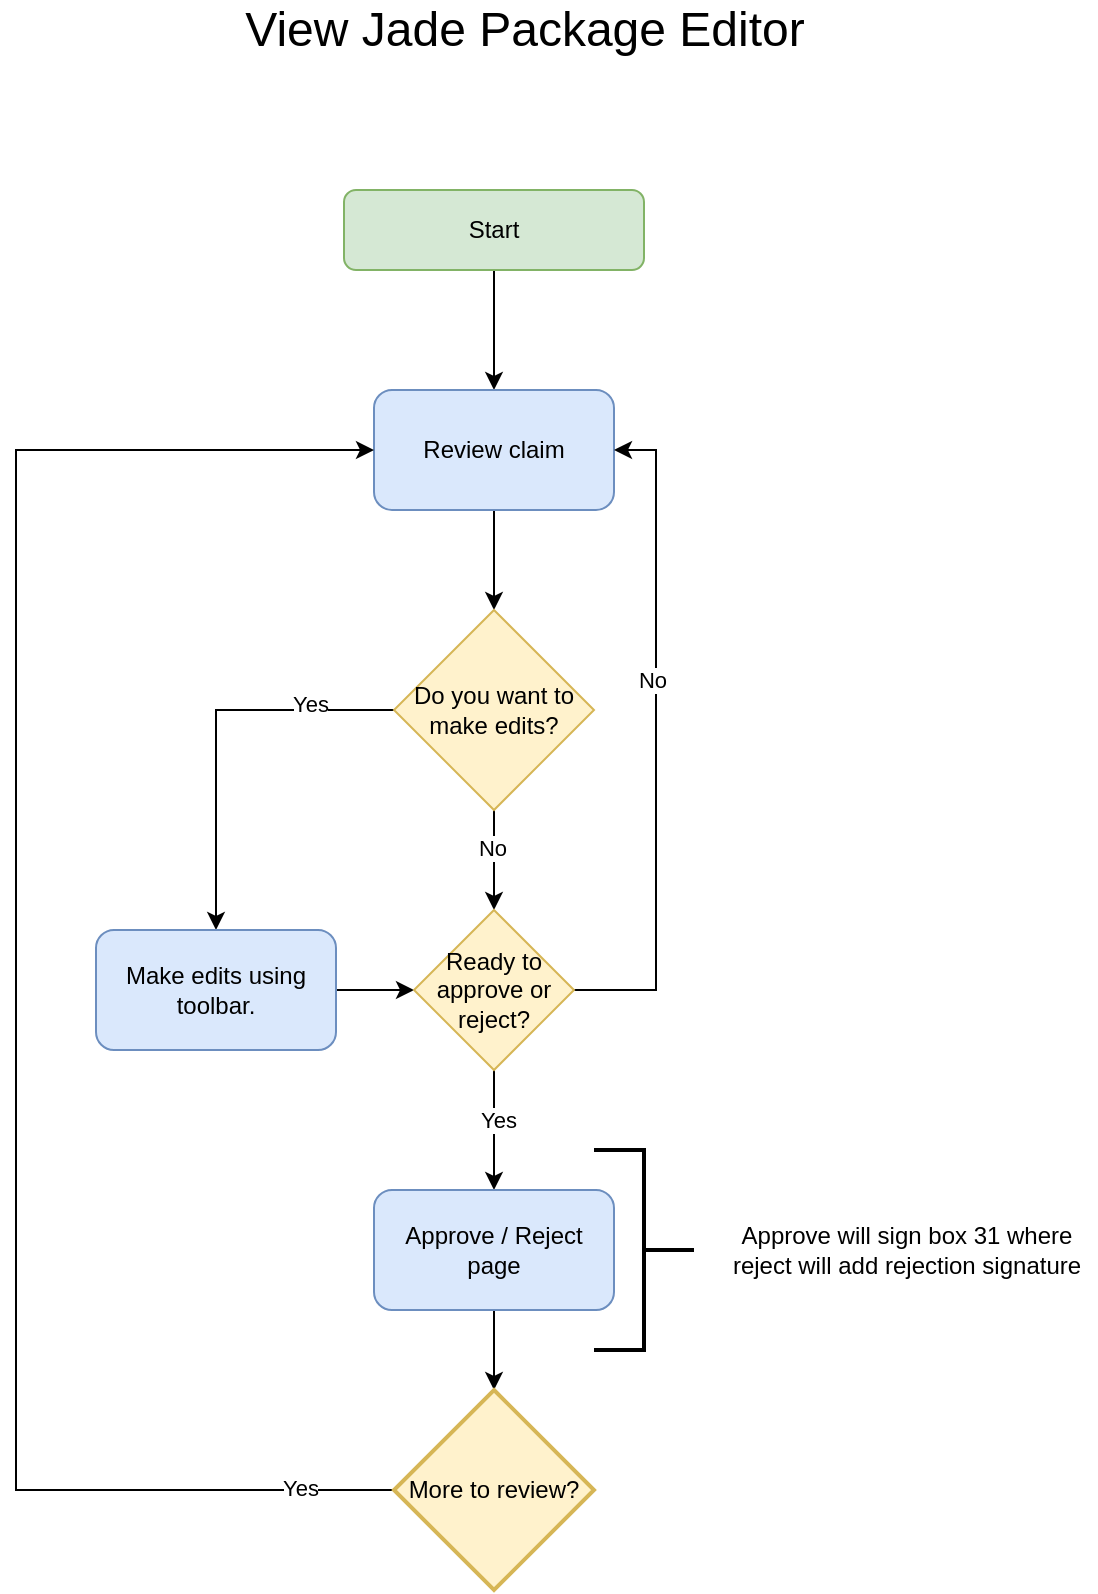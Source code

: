 <mxfile version="14.4.3" type="github">
  <diagram id="C5RBs43oDa-KdzZeNtuy" name="Page-1">
    <mxGraphModel dx="983" dy="508" grid="1" gridSize="10" guides="1" tooltips="1" connect="1" arrows="1" fold="1" page="1" pageScale="1" pageWidth="827" pageHeight="1169" math="0" shadow="0">
      <root>
        <mxCell id="WIyWlLk6GJQsqaUBKTNV-0" />
        <mxCell id="WIyWlLk6GJQsqaUBKTNV-1" parent="WIyWlLk6GJQsqaUBKTNV-0" />
        <mxCell id="p7kULaYef-mVd5IsEo5U-7" style="edgeStyle=orthogonalEdgeStyle;rounded=0;orthogonalLoop=1;jettySize=auto;html=1;exitX=0.5;exitY=1;exitDx=0;exitDy=0;" parent="WIyWlLk6GJQsqaUBKTNV-1" source="WIyWlLk6GJQsqaUBKTNV-3" edge="1">
          <mxGeometry relative="1" as="geometry">
            <mxPoint x="399" y="240" as="targetPoint" />
          </mxGeometry>
        </mxCell>
        <UserObject label="Start" link="/app/packages" id="WIyWlLk6GJQsqaUBKTNV-3">
          <mxCell style="rounded=1;whiteSpace=wrap;html=1;fontSize=12;glass=0;strokeWidth=1;shadow=0;fillColor=#d5e8d4;strokeColor=#82b366;" parent="WIyWlLk6GJQsqaUBKTNV-1" vertex="1">
            <mxGeometry x="324" y="140" width="150" height="40" as="geometry" />
          </mxCell>
        </UserObject>
        <mxCell id="i8LHyfqBCvH4AaGKe-vy-9" value="&lt;font style=&quot;font-size: 24px&quot;&gt;View Jade Package Editor&lt;/font&gt;" style="text;html=1;align=center;verticalAlign=middle;resizable=0;points=[];autosize=1;" parent="WIyWlLk6GJQsqaUBKTNV-1" vertex="1">
          <mxGeometry x="264" y="50" width="300" height="20" as="geometry" />
        </mxCell>
        <mxCell id="bIk_6vCawXg2S4EnOnIb-2" style="edgeStyle=orthogonalEdgeStyle;rounded=0;orthogonalLoop=1;jettySize=auto;html=1;exitX=0.5;exitY=1;exitDx=0;exitDy=0;entryX=0.5;entryY=0;entryDx=0;entryDy=0;" edge="1" parent="WIyWlLk6GJQsqaUBKTNV-1" source="bIk_6vCawXg2S4EnOnIb-0" target="bIk_6vCawXg2S4EnOnIb-1">
          <mxGeometry relative="1" as="geometry" />
        </mxCell>
        <mxCell id="bIk_6vCawXg2S4EnOnIb-0" value="Review claim" style="rounded=1;whiteSpace=wrap;html=1;fillColor=#dae8fc;strokeColor=#6c8ebf;" vertex="1" parent="WIyWlLk6GJQsqaUBKTNV-1">
          <mxGeometry x="339" y="240" width="120" height="60" as="geometry" />
        </mxCell>
        <mxCell id="bIk_6vCawXg2S4EnOnIb-4" style="edgeStyle=orthogonalEdgeStyle;rounded=0;orthogonalLoop=1;jettySize=auto;html=1;exitX=0;exitY=0.5;exitDx=0;exitDy=0;entryX=0.5;entryY=0;entryDx=0;entryDy=0;" edge="1" parent="WIyWlLk6GJQsqaUBKTNV-1" source="bIk_6vCawXg2S4EnOnIb-1" target="bIk_6vCawXg2S4EnOnIb-3">
          <mxGeometry relative="1" as="geometry" />
        </mxCell>
        <mxCell id="bIk_6vCawXg2S4EnOnIb-5" value="Yes" style="edgeLabel;html=1;align=center;verticalAlign=middle;resizable=0;points=[];" vertex="1" connectable="0" parent="bIk_6vCawXg2S4EnOnIb-4">
          <mxGeometry x="-0.578" y="-3" relative="1" as="geometry">
            <mxPoint as="offset" />
          </mxGeometry>
        </mxCell>
        <mxCell id="bIk_6vCawXg2S4EnOnIb-7" style="edgeStyle=orthogonalEdgeStyle;rounded=0;orthogonalLoop=1;jettySize=auto;html=1;exitX=0.5;exitY=1;exitDx=0;exitDy=0;entryX=0.5;entryY=0;entryDx=0;entryDy=0;" edge="1" parent="WIyWlLk6GJQsqaUBKTNV-1" source="bIk_6vCawXg2S4EnOnIb-1" target="bIk_6vCawXg2S4EnOnIb-6">
          <mxGeometry relative="1" as="geometry" />
        </mxCell>
        <mxCell id="bIk_6vCawXg2S4EnOnIb-8" value="No" style="edgeLabel;html=1;align=center;verticalAlign=middle;resizable=0;points=[];" vertex="1" connectable="0" parent="bIk_6vCawXg2S4EnOnIb-7">
          <mxGeometry x="-0.25" y="-1" relative="1" as="geometry">
            <mxPoint as="offset" />
          </mxGeometry>
        </mxCell>
        <mxCell id="bIk_6vCawXg2S4EnOnIb-1" value="Do you want to make edits?" style="rhombus;whiteSpace=wrap;html=1;fillColor=#fff2cc;strokeColor=#d6b656;" vertex="1" parent="WIyWlLk6GJQsqaUBKTNV-1">
          <mxGeometry x="349" y="350" width="100" height="100" as="geometry" />
        </mxCell>
        <mxCell id="bIk_6vCawXg2S4EnOnIb-9" style="edgeStyle=orthogonalEdgeStyle;rounded=0;orthogonalLoop=1;jettySize=auto;html=1;exitX=1;exitY=0.5;exitDx=0;exitDy=0;entryX=0;entryY=0.5;entryDx=0;entryDy=0;" edge="1" parent="WIyWlLk6GJQsqaUBKTNV-1" source="bIk_6vCawXg2S4EnOnIb-3" target="bIk_6vCawXg2S4EnOnIb-6">
          <mxGeometry relative="1" as="geometry" />
        </mxCell>
        <mxCell id="bIk_6vCawXg2S4EnOnIb-3" value="Make edits using toolbar." style="rounded=1;whiteSpace=wrap;html=1;fillColor=#dae8fc;strokeColor=#6c8ebf;" vertex="1" parent="WIyWlLk6GJQsqaUBKTNV-1">
          <mxGeometry x="200" y="510" width="120" height="60" as="geometry" />
        </mxCell>
        <mxCell id="bIk_6vCawXg2S4EnOnIb-11" style="edgeStyle=orthogonalEdgeStyle;rounded=0;orthogonalLoop=1;jettySize=auto;html=1;exitX=0.5;exitY=1;exitDx=0;exitDy=0;entryX=0.5;entryY=0;entryDx=0;entryDy=0;" edge="1" parent="WIyWlLk6GJQsqaUBKTNV-1" source="bIk_6vCawXg2S4EnOnIb-6" target="bIk_6vCawXg2S4EnOnIb-10">
          <mxGeometry relative="1" as="geometry" />
        </mxCell>
        <mxCell id="bIk_6vCawXg2S4EnOnIb-12" value="Yes" style="edgeLabel;html=1;align=center;verticalAlign=middle;resizable=0;points=[];" vertex="1" connectable="0" parent="bIk_6vCawXg2S4EnOnIb-11">
          <mxGeometry x="-0.167" y="2" relative="1" as="geometry">
            <mxPoint as="offset" />
          </mxGeometry>
        </mxCell>
        <mxCell id="bIk_6vCawXg2S4EnOnIb-17" style="edgeStyle=orthogonalEdgeStyle;rounded=0;orthogonalLoop=1;jettySize=auto;html=1;exitX=1;exitY=0.5;exitDx=0;exitDy=0;entryX=1;entryY=0.5;entryDx=0;entryDy=0;" edge="1" parent="WIyWlLk6GJQsqaUBKTNV-1" source="bIk_6vCawXg2S4EnOnIb-6" target="bIk_6vCawXg2S4EnOnIb-0">
          <mxGeometry relative="1" as="geometry">
            <mxPoint x="500" y="270" as="targetPoint" />
            <Array as="points">
              <mxPoint x="480" y="540" />
              <mxPoint x="480" y="270" />
            </Array>
          </mxGeometry>
        </mxCell>
        <mxCell id="bIk_6vCawXg2S4EnOnIb-18" value="No" style="edgeLabel;html=1;align=center;verticalAlign=middle;resizable=0;points=[];" vertex="1" connectable="0" parent="bIk_6vCawXg2S4EnOnIb-17">
          <mxGeometry x="0.18" y="2" relative="1" as="geometry">
            <mxPoint as="offset" />
          </mxGeometry>
        </mxCell>
        <mxCell id="bIk_6vCawXg2S4EnOnIb-6" value="Ready to approve or reject?" style="rhombus;whiteSpace=wrap;html=1;fillColor=#fff2cc;strokeColor=#d6b656;" vertex="1" parent="WIyWlLk6GJQsqaUBKTNV-1">
          <mxGeometry x="359" y="500" width="80" height="80" as="geometry" />
        </mxCell>
        <mxCell id="bIk_6vCawXg2S4EnOnIb-23" style="edgeStyle=orthogonalEdgeStyle;rounded=0;orthogonalLoop=1;jettySize=auto;html=1;exitX=0.5;exitY=1;exitDx=0;exitDy=0;entryX=0.5;entryY=0;entryDx=0;entryDy=0;entryPerimeter=0;" edge="1" parent="WIyWlLk6GJQsqaUBKTNV-1" source="bIk_6vCawXg2S4EnOnIb-10" target="bIk_6vCawXg2S4EnOnIb-22">
          <mxGeometry relative="1" as="geometry" />
        </mxCell>
        <mxCell id="bIk_6vCawXg2S4EnOnIb-10" value="Approve / Reject page" style="rounded=1;whiteSpace=wrap;html=1;fillColor=#dae8fc;strokeColor=#6c8ebf;" vertex="1" parent="WIyWlLk6GJQsqaUBKTNV-1">
          <mxGeometry x="339" y="640" width="120" height="60" as="geometry" />
        </mxCell>
        <mxCell id="bIk_6vCawXg2S4EnOnIb-19" value="" style="strokeWidth=2;html=1;shape=mxgraph.flowchart.annotation_2;align=left;labelPosition=right;pointerEvents=1;direction=west;" vertex="1" parent="WIyWlLk6GJQsqaUBKTNV-1">
          <mxGeometry x="449" y="620" width="50" height="100" as="geometry" />
        </mxCell>
        <mxCell id="bIk_6vCawXg2S4EnOnIb-20" value="Approve will sign box 31 where &lt;br&gt;reject will add rejection signature" style="text;html=1;align=center;verticalAlign=middle;resizable=0;points=[];autosize=1;" vertex="1" parent="WIyWlLk6GJQsqaUBKTNV-1">
          <mxGeometry x="510" y="655" width="190" height="30" as="geometry" />
        </mxCell>
        <mxCell id="bIk_6vCawXg2S4EnOnIb-24" style="edgeStyle=orthogonalEdgeStyle;rounded=0;orthogonalLoop=1;jettySize=auto;html=1;exitX=0;exitY=0.5;exitDx=0;exitDy=0;exitPerimeter=0;entryX=0;entryY=0.5;entryDx=0;entryDy=0;" edge="1" parent="WIyWlLk6GJQsqaUBKTNV-1" source="bIk_6vCawXg2S4EnOnIb-22" target="bIk_6vCawXg2S4EnOnIb-0">
          <mxGeometry relative="1" as="geometry">
            <Array as="points">
              <mxPoint x="160" y="790" />
              <mxPoint x="160" y="270" />
            </Array>
          </mxGeometry>
        </mxCell>
        <mxCell id="bIk_6vCawXg2S4EnOnIb-25" value="Yes" style="edgeLabel;html=1;align=center;verticalAlign=middle;resizable=0;points=[];" vertex="1" connectable="0" parent="bIk_6vCawXg2S4EnOnIb-24">
          <mxGeometry x="-0.894" y="-1" relative="1" as="geometry">
            <mxPoint as="offset" />
          </mxGeometry>
        </mxCell>
        <mxCell id="bIk_6vCawXg2S4EnOnIb-22" value="More to review?" style="strokeWidth=2;html=1;shape=mxgraph.flowchart.decision;whiteSpace=wrap;fillColor=#fff2cc;strokeColor=#d6b656;" vertex="1" parent="WIyWlLk6GJQsqaUBKTNV-1">
          <mxGeometry x="349" y="740" width="100" height="100" as="geometry" />
        </mxCell>
      </root>
    </mxGraphModel>
  </diagram>
</mxfile>
